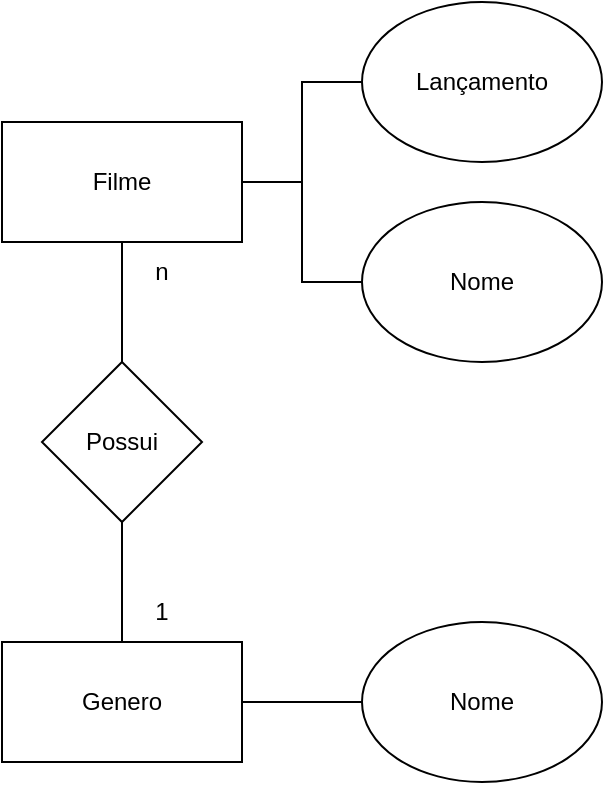 <mxfile version="21.6.5" type="device" pages="5">
  <diagram name="Página-1" id="bOUY784-GlXEohg7Zq21">
    <mxGraphModel dx="1050" dy="581" grid="1" gridSize="10" guides="1" tooltips="1" connect="1" arrows="1" fold="1" page="1" pageScale="1" pageWidth="827" pageHeight="1169" math="0" shadow="0">
      <root>
        <mxCell id="0" />
        <mxCell id="1" parent="0" />
        <mxCell id="cgoq0In6DJLAMU8l7We4-14" style="edgeStyle=orthogonalEdgeStyle;rounded=0;orthogonalLoop=1;jettySize=auto;html=1;entryX=0;entryY=0.5;entryDx=0;entryDy=0;endArrow=none;endFill=0;" parent="1" source="cgoq0In6DJLAMU8l7We4-1" target="cgoq0In6DJLAMU8l7We4-6" edge="1">
          <mxGeometry relative="1" as="geometry" />
        </mxCell>
        <mxCell id="cgoq0In6DJLAMU8l7We4-15" style="edgeStyle=orthogonalEdgeStyle;rounded=0;orthogonalLoop=1;jettySize=auto;html=1;entryX=0;entryY=0.5;entryDx=0;entryDy=0;endArrow=none;endFill=0;" parent="1" source="cgoq0In6DJLAMU8l7We4-1" target="cgoq0In6DJLAMU8l7We4-7" edge="1">
          <mxGeometry relative="1" as="geometry" />
        </mxCell>
        <mxCell id="cgoq0In6DJLAMU8l7We4-1" value="Filme" style="rounded=0;whiteSpace=wrap;html=1;" parent="1" vertex="1">
          <mxGeometry x="200" y="120" width="120" height="60" as="geometry" />
        </mxCell>
        <mxCell id="cgoq0In6DJLAMU8l7We4-12" style="edgeStyle=orthogonalEdgeStyle;rounded=0;orthogonalLoop=1;jettySize=auto;html=1;entryX=0.5;entryY=1;entryDx=0;entryDy=0;endArrow=none;endFill=0;" parent="1" source="cgoq0In6DJLAMU8l7We4-2" target="cgoq0In6DJLAMU8l7We4-1" edge="1">
          <mxGeometry relative="1" as="geometry" />
        </mxCell>
        <mxCell id="cgoq0In6DJLAMU8l7We4-2" value="Possui" style="rhombus;whiteSpace=wrap;html=1;" parent="1" vertex="1">
          <mxGeometry x="220" y="240" width="80" height="80" as="geometry" />
        </mxCell>
        <mxCell id="cgoq0In6DJLAMU8l7We4-11" style="edgeStyle=orthogonalEdgeStyle;rounded=0;orthogonalLoop=1;jettySize=auto;html=1;entryX=0.5;entryY=1;entryDx=0;entryDy=0;endArrow=none;endFill=0;" parent="1" source="cgoq0In6DJLAMU8l7We4-4" target="cgoq0In6DJLAMU8l7We4-2" edge="1">
          <mxGeometry relative="1" as="geometry" />
        </mxCell>
        <mxCell id="cgoq0In6DJLAMU8l7We4-13" style="edgeStyle=orthogonalEdgeStyle;rounded=0;orthogonalLoop=1;jettySize=auto;html=1;entryX=0;entryY=0.5;entryDx=0;entryDy=0;endArrow=none;endFill=0;" parent="1" source="cgoq0In6DJLAMU8l7We4-4" target="cgoq0In6DJLAMU8l7We4-5" edge="1">
          <mxGeometry relative="1" as="geometry" />
        </mxCell>
        <mxCell id="cgoq0In6DJLAMU8l7We4-4" value="Genero" style="rounded=0;whiteSpace=wrap;html=1;" parent="1" vertex="1">
          <mxGeometry x="200" y="380" width="120" height="60" as="geometry" />
        </mxCell>
        <mxCell id="cgoq0In6DJLAMU8l7We4-5" value="Nome" style="ellipse;whiteSpace=wrap;html=1;" parent="1" vertex="1">
          <mxGeometry x="380" y="370" width="120" height="80" as="geometry" />
        </mxCell>
        <mxCell id="cgoq0In6DJLAMU8l7We4-6" value="Nome" style="ellipse;whiteSpace=wrap;html=1;" parent="1" vertex="1">
          <mxGeometry x="380" y="160" width="120" height="80" as="geometry" />
        </mxCell>
        <mxCell id="cgoq0In6DJLAMU8l7We4-7" value="Lançamento" style="ellipse;whiteSpace=wrap;html=1;" parent="1" vertex="1">
          <mxGeometry x="380" y="60" width="120" height="80" as="geometry" />
        </mxCell>
        <mxCell id="cgoq0In6DJLAMU8l7We4-8" value="n" style="text;html=1;strokeColor=none;fillColor=none;align=center;verticalAlign=middle;whiteSpace=wrap;rounded=0;" parent="1" vertex="1">
          <mxGeometry x="250" y="180" width="60" height="30" as="geometry" />
        </mxCell>
        <mxCell id="cgoq0In6DJLAMU8l7We4-9" value="1" style="text;html=1;strokeColor=none;fillColor=none;align=center;verticalAlign=middle;whiteSpace=wrap;rounded=0;" parent="1" vertex="1">
          <mxGeometry x="250" y="350" width="60" height="30" as="geometry" />
        </mxCell>
      </root>
    </mxGraphModel>
  </diagram>
  <diagram id="QDb-V3VzkkYsyRTCqNZg" name="Página-2">
    <mxGraphModel dx="1050" dy="581" grid="1" gridSize="10" guides="1" tooltips="1" connect="1" arrows="1" fold="1" page="1" pageScale="1" pageWidth="827" pageHeight="1169" math="0" shadow="0">
      <root>
        <mxCell id="0" />
        <mxCell id="1" parent="0" />
        <mxCell id="JwWZ5VMkj_6eWhGYqMkQ-11" style="edgeStyle=orthogonalEdgeStyle;rounded=0;orthogonalLoop=1;jettySize=auto;html=1;endArrow=none;endFill=0;" parent="1" source="JwWZ5VMkj_6eWhGYqMkQ-1" target="JwWZ5VMkj_6eWhGYqMkQ-6" edge="1">
          <mxGeometry relative="1" as="geometry" />
        </mxCell>
        <mxCell id="JwWZ5VMkj_6eWhGYqMkQ-12" style="edgeStyle=orthogonalEdgeStyle;rounded=0;orthogonalLoop=1;jettySize=auto;html=1;entryX=0;entryY=0.5;entryDx=0;entryDy=0;endArrow=none;endFill=0;" parent="1" source="JwWZ5VMkj_6eWhGYqMkQ-1" target="JwWZ5VMkj_6eWhGYqMkQ-9" edge="1">
          <mxGeometry relative="1" as="geometry" />
        </mxCell>
        <mxCell id="JwWZ5VMkj_6eWhGYqMkQ-28" style="edgeStyle=orthogonalEdgeStyle;rounded=0;orthogonalLoop=1;jettySize=auto;html=1;entryX=0.5;entryY=1;entryDx=0;entryDy=0;endArrow=none;endFill=0;" parent="1" source="JwWZ5VMkj_6eWhGYqMkQ-1" target="JwWZ5VMkj_6eWhGYqMkQ-26" edge="1">
          <mxGeometry relative="1" as="geometry" />
        </mxCell>
        <mxCell id="JwWZ5VMkj_6eWhGYqMkQ-30" style="edgeStyle=orthogonalEdgeStyle;rounded=0;orthogonalLoop=1;jettySize=auto;html=1;entryX=0.5;entryY=1;entryDx=0;entryDy=0;endArrow=none;endFill=0;" parent="1" source="JwWZ5VMkj_6eWhGYqMkQ-1" target="JwWZ5VMkj_6eWhGYqMkQ-27" edge="1">
          <mxGeometry relative="1" as="geometry" />
        </mxCell>
        <mxCell id="JwWZ5VMkj_6eWhGYqMkQ-1" value="Pessoa" style="rounded=0;whiteSpace=wrap;html=1;" parent="1" vertex="1">
          <mxGeometry x="330" y="260" width="120" height="60" as="geometry" />
        </mxCell>
        <mxCell id="JwWZ5VMkj_6eWhGYqMkQ-35" style="edgeStyle=orthogonalEdgeStyle;rounded=0;orthogonalLoop=1;jettySize=auto;html=1;entryX=0.5;entryY=0;entryDx=0;entryDy=0;endArrow=none;endFill=0;" parent="1" source="JwWZ5VMkj_6eWhGYqMkQ-2" target="JwWZ5VMkj_6eWhGYqMkQ-34" edge="1">
          <mxGeometry relative="1" as="geometry">
            <mxPoint x="730" y="350" as="targetPoint" />
          </mxGeometry>
        </mxCell>
        <mxCell id="JwWZ5VMkj_6eWhGYqMkQ-2" value="Email" style="rounded=0;whiteSpace=wrap;html=1;" parent="1" vertex="1">
          <mxGeometry x="670" y="260" width="120" height="60" as="geometry" />
        </mxCell>
        <mxCell id="JwWZ5VMkj_6eWhGYqMkQ-17" style="edgeStyle=orthogonalEdgeStyle;rounded=0;orthogonalLoop=1;jettySize=auto;html=1;entryX=0;entryY=0.5;entryDx=0;entryDy=0;endArrow=none;endFill=0;" parent="1" source="JwWZ5VMkj_6eWhGYqMkQ-3" target="JwWZ5VMkj_6eWhGYqMkQ-8" edge="1">
          <mxGeometry relative="1" as="geometry" />
        </mxCell>
        <mxCell id="JwWZ5VMkj_6eWhGYqMkQ-33" value="" style="edgeStyle=orthogonalEdgeStyle;rounded=0;orthogonalLoop=1;jettySize=auto;html=1;endArrow=none;endFill=0;" parent="1" source="JwWZ5VMkj_6eWhGYqMkQ-3" target="JwWZ5VMkj_6eWhGYqMkQ-32" edge="1">
          <mxGeometry relative="1" as="geometry" />
        </mxCell>
        <mxCell id="JwWZ5VMkj_6eWhGYqMkQ-3" value="Telefone" style="rounded=0;whiteSpace=wrap;html=1;" parent="1" vertex="1">
          <mxGeometry x="30" y="260" width="120" height="60" as="geometry" />
        </mxCell>
        <mxCell id="JwWZ5VMkj_6eWhGYqMkQ-18" style="edgeStyle=orthogonalEdgeStyle;rounded=0;orthogonalLoop=1;jettySize=auto;html=1;entryX=0.5;entryY=1;entryDx=0;entryDy=0;endArrow=none;endFill=0;" parent="1" source="JwWZ5VMkj_6eWhGYqMkQ-4" target="JwWZ5VMkj_6eWhGYqMkQ-6" edge="1">
          <mxGeometry relative="1" as="geometry" />
        </mxCell>
        <mxCell id="JwWZ5VMkj_6eWhGYqMkQ-4" value="CNH" style="rounded=0;whiteSpace=wrap;html=1;" parent="1" vertex="1">
          <mxGeometry x="330" y="500" width="120" height="60" as="geometry" />
        </mxCell>
        <mxCell id="JwWZ5VMkj_6eWhGYqMkQ-6" value="Possui" style="rhombus;whiteSpace=wrap;html=1;" parent="1" vertex="1">
          <mxGeometry x="350" y="370" width="80" height="80" as="geometry" />
        </mxCell>
        <mxCell id="JwWZ5VMkj_6eWhGYqMkQ-15" style="edgeStyle=orthogonalEdgeStyle;rounded=0;orthogonalLoop=1;jettySize=auto;html=1;endArrow=none;endFill=0;" parent="1" source="JwWZ5VMkj_6eWhGYqMkQ-8" target="JwWZ5VMkj_6eWhGYqMkQ-1" edge="1">
          <mxGeometry relative="1" as="geometry" />
        </mxCell>
        <mxCell id="JwWZ5VMkj_6eWhGYqMkQ-8" value="Possui" style="rhombus;whiteSpace=wrap;html=1;" parent="1" vertex="1">
          <mxGeometry x="200" y="250" width="80" height="80" as="geometry" />
        </mxCell>
        <mxCell id="JwWZ5VMkj_6eWhGYqMkQ-13" style="edgeStyle=orthogonalEdgeStyle;rounded=0;orthogonalLoop=1;jettySize=auto;html=1;entryX=0;entryY=0.5;entryDx=0;entryDy=0;endArrow=none;endFill=0;" parent="1" source="JwWZ5VMkj_6eWhGYqMkQ-9" target="JwWZ5VMkj_6eWhGYqMkQ-2" edge="1">
          <mxGeometry relative="1" as="geometry" />
        </mxCell>
        <mxCell id="JwWZ5VMkj_6eWhGYqMkQ-9" value="Possui" style="rhombus;whiteSpace=wrap;html=1;" parent="1" vertex="1">
          <mxGeometry x="520" y="250" width="80" height="80" as="geometry" />
        </mxCell>
        <mxCell id="JwWZ5VMkj_6eWhGYqMkQ-19" value="1" style="text;html=1;strokeColor=none;fillColor=none;align=center;verticalAlign=middle;whiteSpace=wrap;rounded=0;" parent="1" vertex="1">
          <mxGeometry x="290" y="290" width="60" height="30" as="geometry" />
        </mxCell>
        <mxCell id="JwWZ5VMkj_6eWhGYqMkQ-20" value="n" style="text;html=1;strokeColor=none;fillColor=none;align=center;verticalAlign=middle;whiteSpace=wrap;rounded=0;" parent="1" vertex="1">
          <mxGeometry x="140" y="290" width="60" height="30" as="geometry" />
        </mxCell>
        <mxCell id="JwWZ5VMkj_6eWhGYqMkQ-21" value="1" style="text;html=1;strokeColor=none;fillColor=none;align=center;verticalAlign=middle;whiteSpace=wrap;rounded=0;" parent="1" vertex="1">
          <mxGeometry x="430" y="290" width="60" height="30" as="geometry" />
        </mxCell>
        <mxCell id="JwWZ5VMkj_6eWhGYqMkQ-22" value="1" style="text;html=1;strokeColor=none;fillColor=none;align=center;verticalAlign=middle;whiteSpace=wrap;rounded=0;" parent="1" vertex="1">
          <mxGeometry x="384" y="470" width="60" height="30" as="geometry" />
        </mxCell>
        <mxCell id="JwWZ5VMkj_6eWhGYqMkQ-23" value="1" style="text;html=1;strokeColor=none;fillColor=none;align=center;verticalAlign=middle;whiteSpace=wrap;rounded=0;" parent="1" vertex="1">
          <mxGeometry x="384" y="320" width="60" height="30" as="geometry" />
        </mxCell>
        <mxCell id="JwWZ5VMkj_6eWhGYqMkQ-25" value="n" style="text;html=1;strokeColor=none;fillColor=none;align=center;verticalAlign=middle;whiteSpace=wrap;rounded=0;" parent="1" vertex="1">
          <mxGeometry x="620" y="290" width="60" height="30" as="geometry" />
        </mxCell>
        <mxCell id="JwWZ5VMkj_6eWhGYqMkQ-26" value="Idade" style="ellipse;whiteSpace=wrap;html=1;" parent="1" vertex="1">
          <mxGeometry x="260" y="120" width="110" height="60" as="geometry" />
        </mxCell>
        <mxCell id="JwWZ5VMkj_6eWhGYqMkQ-27" value="Nome" style="ellipse;whiteSpace=wrap;html=1;" parent="1" vertex="1">
          <mxGeometry x="400" y="120" width="110" height="60" as="geometry" />
        </mxCell>
        <mxCell id="JwWZ5VMkj_6eWhGYqMkQ-32" value="Numero" style="ellipse;whiteSpace=wrap;html=1;" parent="1" vertex="1">
          <mxGeometry x="35" y="350" width="110" height="50" as="geometry" />
        </mxCell>
        <mxCell id="JwWZ5VMkj_6eWhGYqMkQ-34" value="Nome" style="ellipse;whiteSpace=wrap;html=1;" parent="1" vertex="1">
          <mxGeometry x="675" y="360" width="110" height="60" as="geometry" />
        </mxCell>
      </root>
    </mxGraphModel>
  </diagram>
  <diagram id="myVMSbuvmG-PD3kg_lAG" name="Página-3">
    <mxGraphModel dx="1050" dy="581" grid="1" gridSize="10" guides="1" tooltips="1" connect="1" arrows="1" fold="1" page="1" pageScale="1" pageWidth="827" pageHeight="1169" math="0" shadow="0">
      <root>
        <mxCell id="0" />
        <mxCell id="1" parent="0" />
        <mxCell id="3opgyhBsrDX_o6mQGfvn-17" style="edgeStyle=orthogonalEdgeStyle;rounded=0;orthogonalLoop=1;jettySize=auto;html=1;entryX=0.5;entryY=1;entryDx=0;entryDy=0;endArrow=none;endFill=0;" edge="1" parent="1" source="3opgyhBsrDX_o6mQGfvn-1" target="3opgyhBsrDX_o6mQGfvn-8">
          <mxGeometry relative="1" as="geometry" />
        </mxCell>
        <mxCell id="3opgyhBsrDX_o6mQGfvn-18" style="edgeStyle=orthogonalEdgeStyle;rounded=0;orthogonalLoop=1;jettySize=auto;html=1;entryX=0.5;entryY=1;entryDx=0;entryDy=0;endArrow=none;endFill=0;" edge="1" parent="1" source="3opgyhBsrDX_o6mQGfvn-1" target="3opgyhBsrDX_o6mQGfvn-7">
          <mxGeometry relative="1" as="geometry" />
        </mxCell>
        <mxCell id="3opgyhBsrDX_o6mQGfvn-19" style="edgeStyle=orthogonalEdgeStyle;rounded=0;orthogonalLoop=1;jettySize=auto;html=1;entryX=0.5;entryY=1;entryDx=0;entryDy=0;endArrow=none;endFill=0;" edge="1" parent="1" source="3opgyhBsrDX_o6mQGfvn-1" target="3opgyhBsrDX_o6mQGfvn-5">
          <mxGeometry relative="1" as="geometry" />
        </mxCell>
        <mxCell id="3opgyhBsrDX_o6mQGfvn-1" value="Veiculo" style="rounded=0;whiteSpace=wrap;html=1;" vertex="1" parent="1">
          <mxGeometry x="160" y="120" width="120" height="60" as="geometry" />
        </mxCell>
        <mxCell id="3opgyhBsrDX_o6mQGfvn-12" style="edgeStyle=orthogonalEdgeStyle;rounded=0;orthogonalLoop=1;jettySize=auto;html=1;entryX=0.5;entryY=0;entryDx=0;entryDy=0;endArrow=none;endFill=0;" edge="1" parent="1" source="3opgyhBsrDX_o6mQGfvn-2" target="3opgyhBsrDX_o6mQGfvn-11">
          <mxGeometry relative="1" as="geometry">
            <mxPoint x="220" y="490" as="targetPoint" />
          </mxGeometry>
        </mxCell>
        <mxCell id="3opgyhBsrDX_o6mQGfvn-13" style="edgeStyle=orthogonalEdgeStyle;rounded=0;orthogonalLoop=1;jettySize=auto;html=1;endArrow=none;endFill=0;" edge="1" parent="1" source="3opgyhBsrDX_o6mQGfvn-2" target="3opgyhBsrDX_o6mQGfvn-10">
          <mxGeometry relative="1" as="geometry" />
        </mxCell>
        <mxCell id="3opgyhBsrDX_o6mQGfvn-14" style="edgeStyle=orthogonalEdgeStyle;rounded=0;orthogonalLoop=1;jettySize=auto;html=1;entryX=0.5;entryY=0;entryDx=0;entryDy=0;endArrow=none;endFill=0;" edge="1" parent="1" source="3opgyhBsrDX_o6mQGfvn-2" target="3opgyhBsrDX_o6mQGfvn-9">
          <mxGeometry relative="1" as="geometry" />
        </mxCell>
        <mxCell id="3opgyhBsrDX_o6mQGfvn-15" style="edgeStyle=orthogonalEdgeStyle;rounded=0;orthogonalLoop=1;jettySize=auto;html=1;entryX=0.5;entryY=1;entryDx=0;entryDy=0;endArrow=none;endFill=0;" edge="1" parent="1" source="3opgyhBsrDX_o6mQGfvn-2" target="3opgyhBsrDX_o6mQGfvn-4">
          <mxGeometry relative="1" as="geometry" />
        </mxCell>
        <mxCell id="3opgyhBsrDX_o6mQGfvn-2" value="Cliente" style="rounded=0;whiteSpace=wrap;html=1;" vertex="1" parent="1">
          <mxGeometry x="160" y="400" width="120" height="60" as="geometry" />
        </mxCell>
        <mxCell id="3opgyhBsrDX_o6mQGfvn-16" style="edgeStyle=orthogonalEdgeStyle;rounded=0;orthogonalLoop=1;jettySize=auto;html=1;entryX=0.5;entryY=1;entryDx=0;entryDy=0;endArrow=none;endFill=0;" edge="1" parent="1" source="3opgyhBsrDX_o6mQGfvn-4" target="3opgyhBsrDX_o6mQGfvn-1">
          <mxGeometry relative="1" as="geometry" />
        </mxCell>
        <mxCell id="3opgyhBsrDX_o6mQGfvn-4" value="Possui" style="rhombus;whiteSpace=wrap;html=1;" vertex="1" parent="1">
          <mxGeometry x="180" y="250" width="80" height="80" as="geometry" />
        </mxCell>
        <mxCell id="3opgyhBsrDX_o6mQGfvn-5" value="Marca" style="ellipse;whiteSpace=wrap;html=1;" vertex="1" parent="1">
          <mxGeometry x="30" y="20" width="110" height="60" as="geometry" />
        </mxCell>
        <mxCell id="3opgyhBsrDX_o6mQGfvn-7" value="Modelo" style="ellipse;whiteSpace=wrap;html=1;" vertex="1" parent="1">
          <mxGeometry x="304" y="20" width="110" height="60" as="geometry" />
        </mxCell>
        <mxCell id="3opgyhBsrDX_o6mQGfvn-8" value="Placa" style="ellipse;whiteSpace=wrap;html=1;" vertex="1" parent="1">
          <mxGeometry x="165" y="20" width="110" height="60" as="geometry" />
        </mxCell>
        <mxCell id="3opgyhBsrDX_o6mQGfvn-9" value="CPF" style="ellipse;whiteSpace=wrap;html=1;" vertex="1" parent="1">
          <mxGeometry x="30" y="510" width="110" height="60" as="geometry" />
        </mxCell>
        <mxCell id="3opgyhBsrDX_o6mQGfvn-10" value="Nome" style="ellipse;whiteSpace=wrap;html=1;" vertex="1" parent="1">
          <mxGeometry x="304" y="510" width="110" height="60" as="geometry" />
        </mxCell>
        <mxCell id="3opgyhBsrDX_o6mQGfvn-11" value="Idade" style="ellipse;whiteSpace=wrap;html=1;" vertex="1" parent="1">
          <mxGeometry x="165" y="510" width="110" height="60" as="geometry" />
        </mxCell>
        <mxCell id="3opgyhBsrDX_o6mQGfvn-20" value="1" style="text;html=1;strokeColor=none;fillColor=none;align=center;verticalAlign=middle;whiteSpace=wrap;rounded=0;" vertex="1" parent="1">
          <mxGeometry x="200" y="370" width="60" height="30" as="geometry" />
        </mxCell>
        <mxCell id="3opgyhBsrDX_o6mQGfvn-21" value="n" style="text;html=1;strokeColor=none;fillColor=none;align=center;verticalAlign=middle;whiteSpace=wrap;rounded=0;" vertex="1" parent="1">
          <mxGeometry x="200" y="180" width="60" height="30" as="geometry" />
        </mxCell>
      </root>
    </mxGraphModel>
  </diagram>
  <diagram id="P1H1bPp7y1JyEUeO7v4l" name="Página-4">
    <mxGraphModel dx="2577" dy="2137" grid="1" gridSize="10" guides="1" tooltips="1" connect="1" arrows="1" fold="1" page="1" pageScale="1" pageWidth="827" pageHeight="1169" math="0" shadow="0">
      <root>
        <mxCell id="0" />
        <mxCell id="1" parent="0" />
        <mxCell id="juon4zRYSN-7gzzzeqw9-2" style="edgeStyle=orthogonalEdgeStyle;rounded=0;orthogonalLoop=1;jettySize=auto;html=1;entryX=0;entryY=0.5;entryDx=0;entryDy=0;endArrow=none;endFill=0;" edge="1" parent="1" source="X4NWs6gBd-d9zQGTasvD-1" target="X4NWs6gBd-d9zQGTasvD-5">
          <mxGeometry relative="1" as="geometry" />
        </mxCell>
        <mxCell id="juon4zRYSN-7gzzzeqw9-6" style="edgeStyle=orthogonalEdgeStyle;rounded=0;orthogonalLoop=1;jettySize=auto;html=1;entryX=0.5;entryY=0;entryDx=0;entryDy=0;endArrow=none;endFill=0;" edge="1" parent="1" source="X4NWs6gBd-d9zQGTasvD-1" target="juon4zRYSN-7gzzzeqw9-5">
          <mxGeometry relative="1" as="geometry" />
        </mxCell>
        <mxCell id="juon4zRYSN-7gzzzeqw9-9" style="edgeStyle=orthogonalEdgeStyle;rounded=0;orthogonalLoop=1;jettySize=auto;html=1;entryX=0.5;entryY=0;entryDx=0;entryDy=0;endArrow=none;endFill=0;" edge="1" parent="1" source="X4NWs6gBd-d9zQGTasvD-1" target="X4NWs6gBd-d9zQGTasvD-4">
          <mxGeometry relative="1" as="geometry" />
        </mxCell>
        <mxCell id="juon4zRYSN-7gzzzeqw9-19" style="edgeStyle=orthogonalEdgeStyle;rounded=0;orthogonalLoop=1;jettySize=auto;html=1;endArrow=none;endFill=0;" edge="1" parent="1" source="X4NWs6gBd-d9zQGTasvD-1">
          <mxGeometry relative="1" as="geometry">
            <mxPoint x="320" y="10" as="targetPoint" />
          </mxGeometry>
        </mxCell>
        <mxCell id="X4NWs6gBd-d9zQGTasvD-1" value="Clinica" style="rounded=0;whiteSpace=wrap;html=1;" vertex="1" parent="1">
          <mxGeometry x="260" y="60" width="120" height="60" as="geometry" />
        </mxCell>
        <mxCell id="juon4zRYSN-7gzzzeqw9-8" style="edgeStyle=orthogonalEdgeStyle;rounded=0;orthogonalLoop=1;jettySize=auto;html=1;entryX=0.5;entryY=1;entryDx=0;entryDy=0;endArrow=none;endFill=0;" edge="1" parent="1" source="X4NWs6gBd-d9zQGTasvD-2" target="X4NWs6gBd-d9zQGTasvD-4">
          <mxGeometry relative="1" as="geometry" />
        </mxCell>
        <mxCell id="juon4zRYSN-7gzzzeqw9-12" style="edgeStyle=orthogonalEdgeStyle;rounded=0;orthogonalLoop=1;jettySize=auto;html=1;entryX=1;entryY=0.5;entryDx=0;entryDy=0;endArrow=none;endFill=0;" edge="1" parent="1" source="X4NWs6gBd-d9zQGTasvD-2" target="juon4zRYSN-7gzzzeqw9-10">
          <mxGeometry relative="1" as="geometry" />
        </mxCell>
        <mxCell id="juon4zRYSN-7gzzzeqw9-22" style="edgeStyle=orthogonalEdgeStyle;rounded=0;orthogonalLoop=1;jettySize=auto;html=1;entryX=0;entryY=0.5;entryDx=0;entryDy=0;endArrow=none;endFill=0;" edge="1" parent="1" source="X4NWs6gBd-d9zQGTasvD-2" target="juon4zRYSN-7gzzzeqw9-21">
          <mxGeometry relative="1" as="geometry" />
        </mxCell>
        <mxCell id="juon4zRYSN-7gzzzeqw9-23" style="edgeStyle=orthogonalEdgeStyle;rounded=0;orthogonalLoop=1;jettySize=auto;html=1;endArrow=none;endFill=0;" edge="1" parent="1" source="X4NWs6gBd-d9zQGTasvD-2">
          <mxGeometry relative="1" as="geometry">
            <mxPoint x="630" y="320" as="targetPoint" />
          </mxGeometry>
        </mxCell>
        <mxCell id="juon4zRYSN-7gzzzeqw9-28" style="edgeStyle=orthogonalEdgeStyle;rounded=0;orthogonalLoop=1;jettySize=auto;html=1;entryX=0;entryY=0.5;entryDx=0;entryDy=0;endArrow=none;endFill=0;" edge="1" parent="1" source="X4NWs6gBd-d9zQGTasvD-2" target="juon4zRYSN-7gzzzeqw9-27">
          <mxGeometry relative="1" as="geometry" />
        </mxCell>
        <mxCell id="juon4zRYSN-7gzzzeqw9-38" style="edgeStyle=orthogonalEdgeStyle;rounded=0;orthogonalLoop=1;jettySize=auto;html=1;entryX=0;entryY=0.5;entryDx=0;entryDy=0;endArrow=none;endFill=0;" edge="1" parent="1" source="X4NWs6gBd-d9zQGTasvD-2" target="juon4zRYSN-7gzzzeqw9-36">
          <mxGeometry relative="1" as="geometry" />
        </mxCell>
        <mxCell id="juon4zRYSN-7gzzzeqw9-39" style="edgeStyle=orthogonalEdgeStyle;rounded=0;orthogonalLoop=1;jettySize=auto;html=1;entryX=0;entryY=0.5;entryDx=0;entryDy=0;endArrow=none;endFill=0;" edge="1" parent="1" source="X4NWs6gBd-d9zQGTasvD-2" target="juon4zRYSN-7gzzzeqw9-37">
          <mxGeometry relative="1" as="geometry" />
        </mxCell>
        <mxCell id="X4NWs6gBd-d9zQGTasvD-2" value="Pet" style="rounded=0;whiteSpace=wrap;html=1;" vertex="1" parent="1">
          <mxGeometry x="260" y="290" width="120" height="60" as="geometry" />
        </mxCell>
        <mxCell id="juon4zRYSN-7gzzzeqw9-11" style="edgeStyle=orthogonalEdgeStyle;rounded=0;orthogonalLoop=1;jettySize=auto;html=1;entryX=0;entryY=0.5;entryDx=0;entryDy=0;endArrow=none;endFill=0;" edge="1" parent="1" source="X4NWs6gBd-d9zQGTasvD-3" target="juon4zRYSN-7gzzzeqw9-10">
          <mxGeometry relative="1" as="geometry" />
        </mxCell>
        <mxCell id="juon4zRYSN-7gzzzeqw9-18" style="edgeStyle=orthogonalEdgeStyle;rounded=0;orthogonalLoop=1;jettySize=auto;html=1;endArrow=none;endFill=0;" edge="1" parent="1" source="X4NWs6gBd-d9zQGTasvD-3">
          <mxGeometry relative="1" as="geometry">
            <mxPoint x="10" y="320" as="targetPoint" />
          </mxGeometry>
        </mxCell>
        <mxCell id="X4NWs6gBd-d9zQGTasvD-3" value="Veterinario" style="rounded=0;whiteSpace=wrap;html=1;" vertex="1" parent="1">
          <mxGeometry x="70" y="290" width="120" height="60" as="geometry" />
        </mxCell>
        <mxCell id="X4NWs6gBd-d9zQGTasvD-4" value="Cadastra" style="rhombus;whiteSpace=wrap;html=1;" vertex="1" parent="1">
          <mxGeometry x="280" y="160" width="80" height="80" as="geometry" />
        </mxCell>
        <mxCell id="juon4zRYSN-7gzzzeqw9-3" style="edgeStyle=orthogonalEdgeStyle;rounded=0;orthogonalLoop=1;jettySize=auto;html=1;endArrow=none;endFill=0;" edge="1" parent="1" source="X4NWs6gBd-d9zQGTasvD-5" target="juon4zRYSN-7gzzzeqw9-1">
          <mxGeometry relative="1" as="geometry" />
        </mxCell>
        <mxCell id="X4NWs6gBd-d9zQGTasvD-5" value="Possui" style="rhombus;whiteSpace=wrap;html=1;" vertex="1" parent="1">
          <mxGeometry x="480" y="50" width="80" height="80" as="geometry" />
        </mxCell>
        <mxCell id="qQMWqmozy0pBXfcbaH6T-1" value="1:1" style="text;html=1;strokeColor=none;fillColor=none;align=center;verticalAlign=middle;whiteSpace=wrap;rounded=0;" vertex="1" parent="1">
          <mxGeometry x="490" y="130" width="60" height="30" as="geometry" />
        </mxCell>
        <mxCell id="juon4zRYSN-7gzzzeqw9-35" style="edgeStyle=orthogonalEdgeStyle;rounded=0;orthogonalLoop=1;jettySize=auto;html=1;entryX=0;entryY=0.5;entryDx=0;entryDy=0;endArrow=none;endFill=0;" edge="1" parent="1" source="juon4zRYSN-7gzzzeqw9-1" target="juon4zRYSN-7gzzzeqw9-34">
          <mxGeometry relative="1" as="geometry" />
        </mxCell>
        <mxCell id="juon4zRYSN-7gzzzeqw9-1" value="Endereço" style="rounded=0;whiteSpace=wrap;html=1;" vertex="1" parent="1">
          <mxGeometry x="680" y="60" width="120" height="60" as="geometry" />
        </mxCell>
        <mxCell id="juon4zRYSN-7gzzzeqw9-7" style="edgeStyle=orthogonalEdgeStyle;rounded=0;orthogonalLoop=1;jettySize=auto;html=1;endArrow=none;endFill=0;" edge="1" parent="1" source="juon4zRYSN-7gzzzeqw9-5" target="X4NWs6gBd-d9zQGTasvD-3">
          <mxGeometry relative="1" as="geometry" />
        </mxCell>
        <mxCell id="juon4zRYSN-7gzzzeqw9-5" value="Cadastra" style="rhombus;whiteSpace=wrap;html=1;" vertex="1" parent="1">
          <mxGeometry x="90" y="170" width="80" height="80" as="geometry" />
        </mxCell>
        <mxCell id="juon4zRYSN-7gzzzeqw9-10" value="Atende" style="rhombus;whiteSpace=wrap;html=1;" vertex="1" parent="1">
          <mxGeometry x="190" y="380" width="80" height="80" as="geometry" />
        </mxCell>
        <mxCell id="juon4zRYSN-7gzzzeqw9-14" value="1:n" style="text;html=1;strokeColor=none;fillColor=none;align=center;verticalAlign=middle;whiteSpace=wrap;rounded=0;" vertex="1" parent="1">
          <mxGeometry x="200" y="460" width="60" height="30" as="geometry" />
        </mxCell>
        <mxCell id="juon4zRYSN-7gzzzeqw9-15" value="1:n" style="text;html=1;strokeColor=none;fillColor=none;align=center;verticalAlign=middle;whiteSpace=wrap;rounded=0;" vertex="1" parent="1">
          <mxGeometry x="354" y="185" width="60" height="30" as="geometry" />
        </mxCell>
        <mxCell id="juon4zRYSN-7gzzzeqw9-16" value="1:n" style="text;html=1;strokeColor=none;fillColor=none;align=center;verticalAlign=middle;whiteSpace=wrap;rounded=0;" vertex="1" parent="1">
          <mxGeometry x="30" y="195" width="60" height="30" as="geometry" />
        </mxCell>
        <mxCell id="juon4zRYSN-7gzzzeqw9-17" value="Nome" style="ellipse;whiteSpace=wrap;html=1;" vertex="1" parent="1">
          <mxGeometry x="-100" y="297.5" width="110" height="45" as="geometry" />
        </mxCell>
        <mxCell id="juon4zRYSN-7gzzzeqw9-20" value="Nome" style="ellipse;whiteSpace=wrap;html=1;" vertex="1" parent="1">
          <mxGeometry x="265" y="-30" width="110" height="45" as="geometry" />
        </mxCell>
        <mxCell id="juon4zRYSN-7gzzzeqw9-21" value="Nome" style="ellipse;whiteSpace=wrap;html=1;" vertex="1" parent="1">
          <mxGeometry x="450" y="445" width="110" height="45" as="geometry" />
        </mxCell>
        <mxCell id="juon4zRYSN-7gzzzeqw9-32" style="edgeStyle=orthogonalEdgeStyle;rounded=0;orthogonalLoop=1;jettySize=auto;html=1;entryX=0;entryY=0.5;entryDx=0;entryDy=0;endArrow=none;endFill=0;" edge="1" parent="1" source="juon4zRYSN-7gzzzeqw9-24" target="juon4zRYSN-7gzzzeqw9-30">
          <mxGeometry relative="1" as="geometry" />
        </mxCell>
        <mxCell id="juon4zRYSN-7gzzzeqw9-24" value="Possui" style="rhombus;whiteSpace=wrap;html=1;" vertex="1" parent="1">
          <mxGeometry x="630" y="280" width="80" height="80" as="geometry" />
        </mxCell>
        <mxCell id="juon4zRYSN-7gzzzeqw9-27" value="Data de nascimento&amp;nbsp;" style="ellipse;whiteSpace=wrap;html=1;" vertex="1" parent="1">
          <mxGeometry x="450" y="370" width="110" height="45" as="geometry" />
        </mxCell>
        <mxCell id="juon4zRYSN-7gzzzeqw9-30" value="Donos" style="rounded=0;whiteSpace=wrap;html=1;" vertex="1" parent="1">
          <mxGeometry x="780" y="290" width="120" height="60" as="geometry" />
        </mxCell>
        <mxCell id="juon4zRYSN-7gzzzeqw9-33" value="1:n" style="text;html=1;strokeColor=none;fillColor=none;align=center;verticalAlign=middle;whiteSpace=wrap;rounded=0;" vertex="1" parent="1">
          <mxGeometry x="640" y="247.5" width="60" height="30" as="geometry" />
        </mxCell>
        <mxCell id="juon4zRYSN-7gzzzeqw9-34" value="Numero" style="ellipse;whiteSpace=wrap;html=1;" vertex="1" parent="1">
          <mxGeometry x="870" y="67.5" width="110" height="45" as="geometry" />
        </mxCell>
        <mxCell id="juon4zRYSN-7gzzzeqw9-36" value="Tipo" style="ellipse;whiteSpace=wrap;html=1;" vertex="1" parent="1">
          <mxGeometry x="450" y="530" width="110" height="45" as="geometry" />
        </mxCell>
        <mxCell id="juon4zRYSN-7gzzzeqw9-37" value="Raça" style="ellipse;whiteSpace=wrap;html=1;" vertex="1" parent="1">
          <mxGeometry x="450" y="620" width="110" height="45" as="geometry" />
        </mxCell>
      </root>
    </mxGraphModel>
  </diagram>
  <diagram id="GhSeXMtOqiHQF7_Uwag3" name="Página-5">
    <mxGraphModel dx="1050" dy="581" grid="1" gridSize="10" guides="1" tooltips="1" connect="1" arrows="1" fold="1" page="1" pageScale="1" pageWidth="827" pageHeight="1169" math="0" shadow="0">
      <root>
        <mxCell id="0" />
        <mxCell id="1" parent="0" />
        <mxCell id="A6KC3MsDRd4jZHGqdRiW-1" value="Usuario" style="rounded=0;whiteSpace=wrap;html=1;" vertex="1" parent="1">
          <mxGeometry x="120" y="200" width="120" height="60" as="geometry" />
        </mxCell>
        <mxCell id="A6KC3MsDRd4jZHGqdRiW-2" value="Albuns" style="rounded=0;whiteSpace=wrap;html=1;" vertex="1" parent="1">
          <mxGeometry x="320" y="130" width="120" height="60" as="geometry" />
        </mxCell>
        <mxCell id="A6KC3MsDRd4jZHGqdRiW-3" value="Cds" style="rounded=0;whiteSpace=wrap;html=1;" vertex="1" parent="1">
          <mxGeometry x="370" y="270" width="120" height="60" as="geometry" />
        </mxCell>
      </root>
    </mxGraphModel>
  </diagram>
</mxfile>
